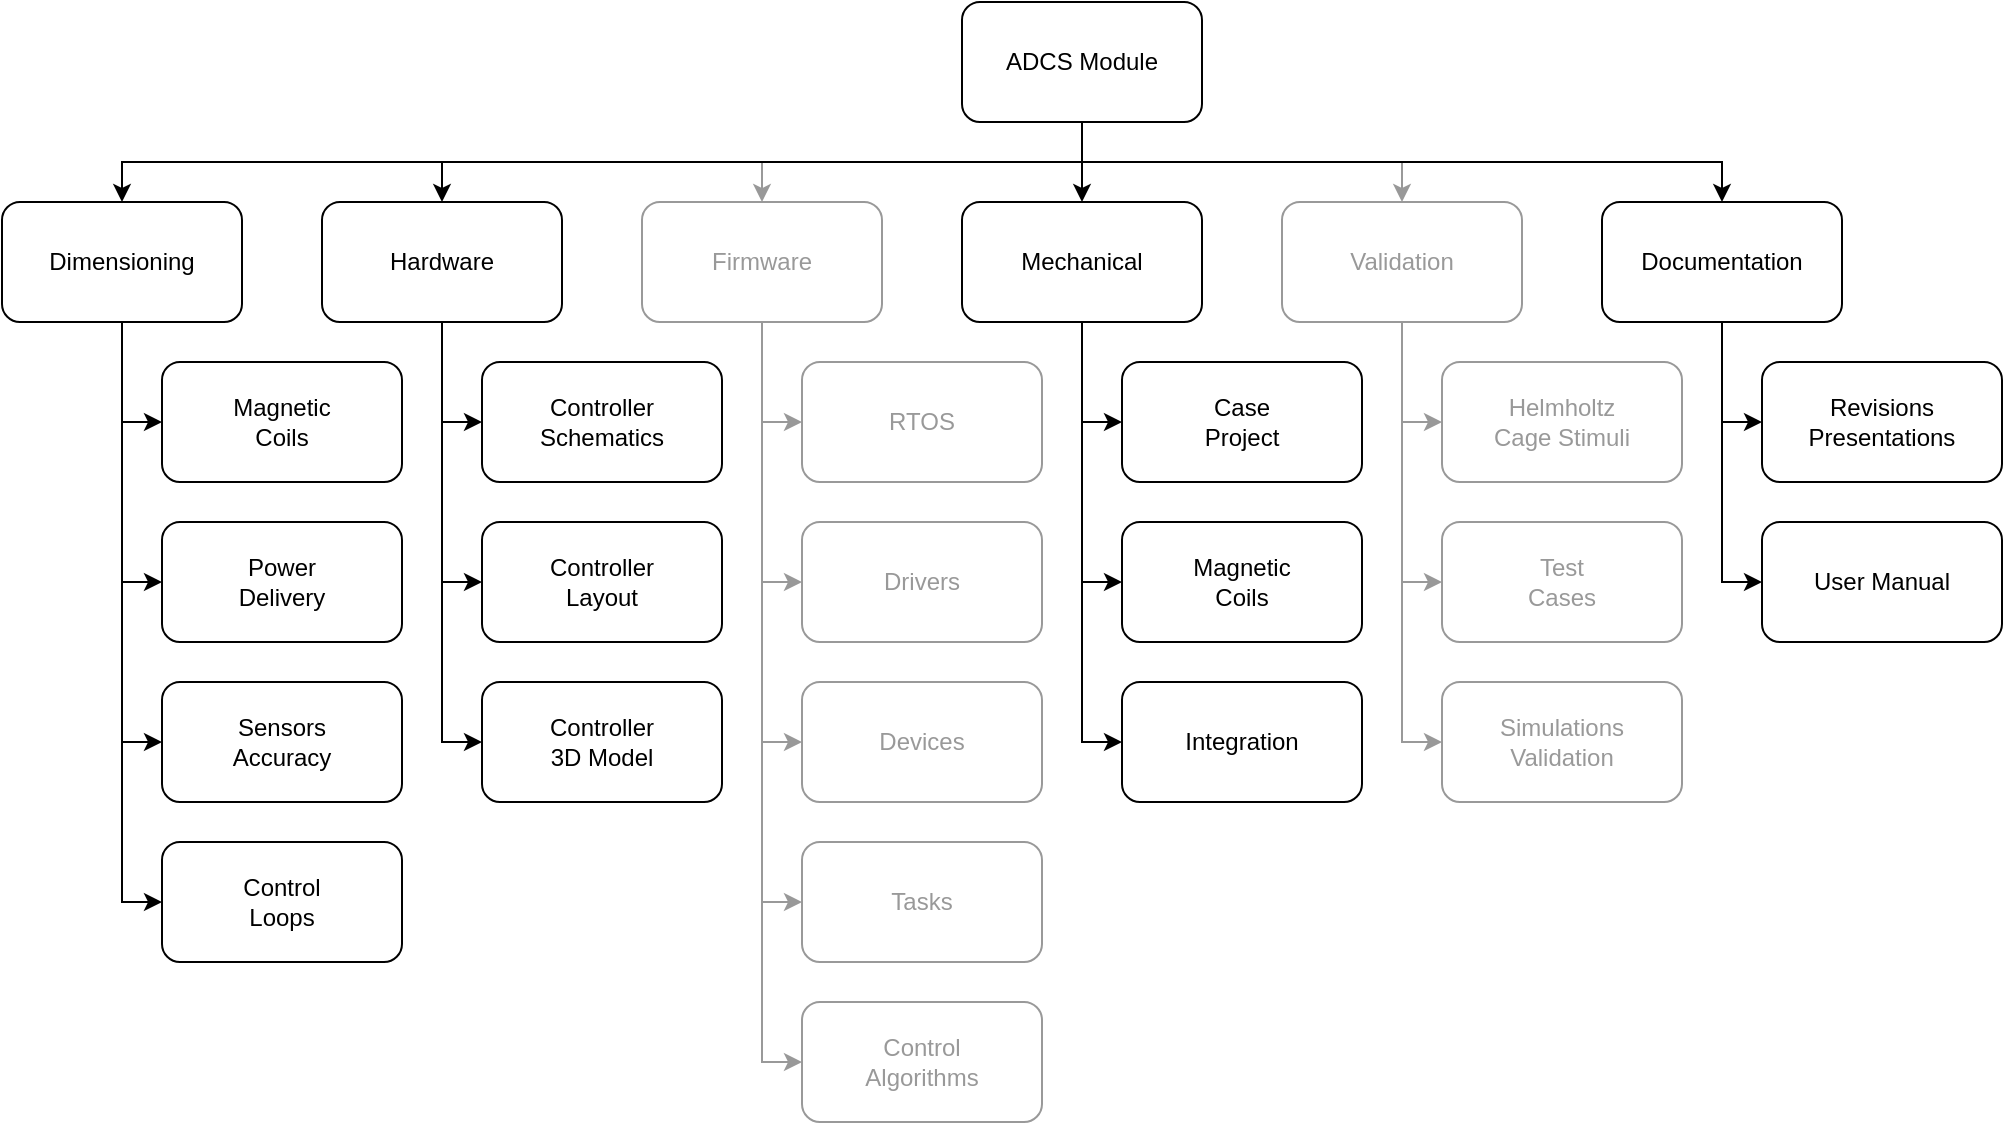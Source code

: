 <mxfile version="20.2.2" type="device"><diagram id="4dr5Hj_RP-3o1C2o8Qpe" name="Page-1"><mxGraphModel dx="4485" dy="658" grid="1" gridSize="10" guides="1" tooltips="1" connect="1" arrows="1" fold="1" page="1" pageScale="1" pageWidth="3300" pageHeight="2339" math="0" shadow="0"><root><mxCell id="0"/><mxCell id="1" parent="0"/><mxCell id="I_dsRKIhCdTK2f9Yp5_z-2" value="ADCS Module" style="rounded=1;whiteSpace=wrap;html=1;fillColor=none;" parent="1" vertex="1"><mxGeometry x="440" y="300" width="120" height="60" as="geometry"/></mxCell><mxCell id="I_dsRKIhCdTK2f9Yp5_z-3" value="Hardware" style="rounded=1;whiteSpace=wrap;html=1;fillColor=none;" parent="1" vertex="1"><mxGeometry x="120" y="400" width="120" height="60" as="geometry"/></mxCell><mxCell id="I_dsRKIhCdTK2f9Yp5_z-5" value="&lt;font color=&quot;#999999&quot;&gt;Firmware&lt;/font&gt;" style="rounded=1;whiteSpace=wrap;html=1;fillColor=none;strokeColor=#999999;" parent="1" vertex="1"><mxGeometry x="280" y="400" width="120" height="60" as="geometry"/></mxCell><mxCell id="0ZgBb_JmoNXNF7TSVepw-2" value="Mechanical" style="rounded=1;whiteSpace=wrap;html=1;fillColor=none;" parent="1" vertex="1"><mxGeometry x="440" y="400" width="120" height="60" as="geometry"/></mxCell><mxCell id="0ZgBb_JmoNXNF7TSVepw-3" value="&lt;font color=&quot;#999999&quot;&gt;Validation&lt;/font&gt;" style="rounded=1;whiteSpace=wrap;html=1;fillColor=none;strokeColor=#999999;" parent="1" vertex="1"><mxGeometry x="600" y="400" width="120" height="60" as="geometry"/></mxCell><mxCell id="0ZgBb_JmoNXNF7TSVepw-4" value="Controller&lt;br&gt;Schematics" style="rounded=1;whiteSpace=wrap;html=1;fillColor=none;" parent="1" vertex="1"><mxGeometry x="200" y="480" width="120" height="60" as="geometry"/></mxCell><mxCell id="0ZgBb_JmoNXNF7TSVepw-6" value="" style="endArrow=classic;html=1;rounded=0;exitX=0.5;exitY=1;exitDx=0;exitDy=0;entryX=0.5;entryY=0;entryDx=0;entryDy=0;strokeColor=#999999;" parent="1" source="I_dsRKIhCdTK2f9Yp5_z-2" target="I_dsRKIhCdTK2f9Yp5_z-5" edge="1"><mxGeometry width="50" height="50" relative="1" as="geometry"><mxPoint x="550" y="340" as="sourcePoint"/><mxPoint x="600" y="290" as="targetPoint"/><Array as="points"><mxPoint x="500" y="380"/><mxPoint x="340" y="380"/></Array></mxGeometry></mxCell><mxCell id="0ZgBb_JmoNXNF7TSVepw-8" value="" style="endArrow=classic;html=1;rounded=0;entryX=0.5;entryY=0;entryDx=0;entryDy=0;exitX=0.5;exitY=1;exitDx=0;exitDy=0;" parent="1" source="I_dsRKIhCdTK2f9Yp5_z-2" target="0ZgBb_JmoNXNF7TSVepw-2" edge="1"><mxGeometry width="50" height="50" relative="1" as="geometry"><mxPoint x="420" y="360" as="sourcePoint"/><mxPoint x="230" y="270" as="targetPoint"/><Array as="points"><mxPoint x="500" y="380"/></Array></mxGeometry></mxCell><mxCell id="0ZgBb_JmoNXNF7TSVepw-9" value="" style="endArrow=classic;html=1;rounded=0;entryX=0.5;entryY=0;entryDx=0;entryDy=0;exitX=0.5;exitY=1;exitDx=0;exitDy=0;strokeColor=#999999;" parent="1" source="I_dsRKIhCdTK2f9Yp5_z-2" target="0ZgBb_JmoNXNF7TSVepw-3" edge="1"><mxGeometry width="50" height="50" relative="1" as="geometry"><mxPoint x="200" y="310" as="sourcePoint"/><mxPoint x="250" y="260" as="targetPoint"/><Array as="points"><mxPoint x="500" y="380"/><mxPoint x="660" y="380"/></Array></mxGeometry></mxCell><mxCell id="0ZgBb_JmoNXNF7TSVepw-10" value="Controller&lt;br&gt;Layout" style="rounded=1;whiteSpace=wrap;html=1;fillColor=none;" parent="1" vertex="1"><mxGeometry x="200" y="560" width="120" height="60" as="geometry"/></mxCell><mxCell id="0ZgBb_JmoNXNF7TSVepw-11" value="Controller&lt;br&gt;3D Model" style="rounded=1;whiteSpace=wrap;html=1;fillColor=none;" parent="1" vertex="1"><mxGeometry x="200" y="640" width="120" height="60" as="geometry"/></mxCell><mxCell id="0ZgBb_JmoNXNF7TSVepw-12" value="&lt;font color=&quot;#999999&quot;&gt;RTOS&lt;/font&gt;" style="rounded=1;whiteSpace=wrap;html=1;fillColor=none;strokeColor=#999999;" parent="1" vertex="1"><mxGeometry x="360" y="480" width="120" height="60" as="geometry"/></mxCell><mxCell id="0ZgBb_JmoNXNF7TSVepw-13" value="Documentation" style="rounded=1;whiteSpace=wrap;html=1;fillColor=none;" parent="1" vertex="1"><mxGeometry x="760" y="400" width="120" height="60" as="geometry"/></mxCell><mxCell id="0ZgBb_JmoNXNF7TSVepw-14" value="" style="endArrow=classic;html=1;rounded=0;exitX=0.5;exitY=1;exitDx=0;exitDy=0;entryX=0.5;entryY=0;entryDx=0;entryDy=0;" parent="1" source="I_dsRKIhCdTK2f9Yp5_z-2" target="0ZgBb_JmoNXNF7TSVepw-13" edge="1"><mxGeometry width="50" height="50" relative="1" as="geometry"><mxPoint x="680" y="350" as="sourcePoint"/><mxPoint x="730" y="300" as="targetPoint"/><Array as="points"><mxPoint x="500" y="380"/><mxPoint x="820" y="380"/></Array></mxGeometry></mxCell><mxCell id="0ZgBb_JmoNXNF7TSVepw-15" value="Case&lt;br&gt;Project" style="rounded=1;whiteSpace=wrap;html=1;fillColor=none;" parent="1" vertex="1"><mxGeometry x="520" y="480" width="120" height="60" as="geometry"/></mxCell><mxCell id="0ZgBb_JmoNXNF7TSVepw-16" value="Magnetic&lt;br&gt;Coils" style="rounded=1;whiteSpace=wrap;html=1;fillColor=none;" parent="1" vertex="1"><mxGeometry x="520" y="560" width="120" height="60" as="geometry"/></mxCell><mxCell id="0ZgBb_JmoNXNF7TSVepw-17" value="&lt;font color=&quot;#999999&quot;&gt;Helmholtz&lt;br&gt;Cage Stimuli&lt;/font&gt;" style="rounded=1;whiteSpace=wrap;html=1;fillColor=none;strokeColor=#999999;" parent="1" vertex="1"><mxGeometry x="680" y="480" width="120" height="60" as="geometry"/></mxCell><mxCell id="0ZgBb_JmoNXNF7TSVepw-18" value="&lt;span style=&quot;color: rgb(153, 153, 153);&quot;&gt;Test &lt;br&gt;Cases&lt;/span&gt;" style="rounded=1;whiteSpace=wrap;html=1;fillColor=none;strokeColor=#999999;" parent="1" vertex="1"><mxGeometry x="680" y="560" width="120" height="60" as="geometry"/></mxCell><mxCell id="0ZgBb_JmoNXNF7TSVepw-19" value="&lt;font color=&quot;#999999&quot;&gt;Drivers&lt;/font&gt;" style="rounded=1;whiteSpace=wrap;html=1;fillColor=none;strokeColor=#999999;" parent="1" vertex="1"><mxGeometry x="360" y="560" width="120" height="60" as="geometry"/></mxCell><mxCell id="0ZgBb_JmoNXNF7TSVepw-20" value="&lt;font color=&quot;#999999&quot;&gt;Devices&lt;/font&gt;" style="rounded=1;whiteSpace=wrap;html=1;fillColor=none;strokeColor=#999999;" parent="1" vertex="1"><mxGeometry x="360" y="640" width="120" height="60" as="geometry"/></mxCell><mxCell id="0ZgBb_JmoNXNF7TSVepw-21" value="&lt;font color=&quot;#999999&quot;&gt;Tasks&lt;/font&gt;" style="rounded=1;whiteSpace=wrap;html=1;fillColor=none;strokeColor=#999999;" parent="1" vertex="1"><mxGeometry x="360" y="720" width="120" height="60" as="geometry"/></mxCell><mxCell id="0ZgBb_JmoNXNF7TSVepw-22" value="" style="endArrow=classic;html=1;rounded=0;entryX=0;entryY=0.5;entryDx=0;entryDy=0;exitX=0.5;exitY=1;exitDx=0;exitDy=0;" parent="1" source="I_dsRKIhCdTK2f9Yp5_z-3" target="0ZgBb_JmoNXNF7TSVepw-4" edge="1"><mxGeometry width="50" height="50" relative="1" as="geometry"><mxPoint x="30" y="560" as="sourcePoint"/><mxPoint x="80" y="510" as="targetPoint"/><Array as="points"><mxPoint x="180" y="510"/></Array></mxGeometry></mxCell><mxCell id="0ZgBb_JmoNXNF7TSVepw-23" value="" style="endArrow=classic;html=1;rounded=0;entryX=0;entryY=0.5;entryDx=0;entryDy=0;exitX=0.5;exitY=1;exitDx=0;exitDy=0;" parent="1" source="I_dsRKIhCdTK2f9Yp5_z-3" target="0ZgBb_JmoNXNF7TSVepw-10" edge="1"><mxGeometry width="50" height="50" relative="1" as="geometry"><mxPoint x="70" y="610" as="sourcePoint"/><mxPoint x="120" y="560" as="targetPoint"/><Array as="points"><mxPoint x="180" y="590"/></Array></mxGeometry></mxCell><mxCell id="0ZgBb_JmoNXNF7TSVepw-24" value="" style="endArrow=classic;html=1;rounded=0;entryX=0;entryY=0.5;entryDx=0;entryDy=0;" parent="1" source="I_dsRKIhCdTK2f9Yp5_z-3" target="0ZgBb_JmoNXNF7TSVepw-11" edge="1"><mxGeometry width="50" height="50" relative="1" as="geometry"><mxPoint y="630" as="sourcePoint"/><mxPoint x="50" y="580" as="targetPoint"/><Array as="points"><mxPoint x="180" y="670"/></Array></mxGeometry></mxCell><mxCell id="0ZgBb_JmoNXNF7TSVepw-25" value="" style="endArrow=classic;html=1;rounded=0;entryX=0;entryY=0.5;entryDx=0;entryDy=0;exitX=0.5;exitY=1;exitDx=0;exitDy=0;strokeColor=#999999;" parent="1" source="I_dsRKIhCdTK2f9Yp5_z-5" target="0ZgBb_JmoNXNF7TSVepw-12" edge="1"><mxGeometry width="50" height="50" relative="1" as="geometry"><mxPoint x="90" y="570" as="sourcePoint"/><mxPoint x="140" y="520" as="targetPoint"/><Array as="points"><mxPoint x="340" y="510"/></Array></mxGeometry></mxCell><mxCell id="0ZgBb_JmoNXNF7TSVepw-26" value="" style="endArrow=classic;html=1;rounded=0;entryX=0;entryY=0.5;entryDx=0;entryDy=0;exitX=0.5;exitY=1;exitDx=0;exitDy=0;strokeColor=#999999;" parent="1" source="I_dsRKIhCdTK2f9Yp5_z-5" target="0ZgBb_JmoNXNF7TSVepw-19" edge="1"><mxGeometry width="50" height="50" relative="1" as="geometry"><mxPoint x="110" y="590" as="sourcePoint"/><mxPoint x="160" y="540" as="targetPoint"/><Array as="points"><mxPoint x="340" y="590"/></Array></mxGeometry></mxCell><mxCell id="0ZgBb_JmoNXNF7TSVepw-27" value="" style="endArrow=classic;html=1;rounded=0;entryX=0;entryY=0.5;entryDx=0;entryDy=0;exitX=0.5;exitY=1;exitDx=0;exitDy=0;strokeColor=#999999;" parent="1" source="I_dsRKIhCdTK2f9Yp5_z-5" target="0ZgBb_JmoNXNF7TSVepw-20" edge="1"><mxGeometry width="50" height="50" relative="1" as="geometry"><mxPoint x="90" y="650" as="sourcePoint"/><mxPoint x="140" y="600" as="targetPoint"/><Array as="points"><mxPoint x="340" y="670"/></Array></mxGeometry></mxCell><mxCell id="0ZgBb_JmoNXNF7TSVepw-28" value="" style="endArrow=classic;html=1;rounded=0;entryX=0;entryY=0.5;entryDx=0;entryDy=0;exitX=0.5;exitY=1;exitDx=0;exitDy=0;strokeColor=#999999;" parent="1" source="I_dsRKIhCdTK2f9Yp5_z-5" target="0ZgBb_JmoNXNF7TSVepw-21" edge="1"><mxGeometry width="50" height="50" relative="1" as="geometry"><mxPoint x="70" y="780" as="sourcePoint"/><mxPoint x="120" y="730" as="targetPoint"/><Array as="points"><mxPoint x="340" y="750"/></Array></mxGeometry></mxCell><mxCell id="0ZgBb_JmoNXNF7TSVepw-29" value="" style="endArrow=classic;html=1;rounded=0;exitX=0.5;exitY=1;exitDx=0;exitDy=0;entryX=0;entryY=0.5;entryDx=0;entryDy=0;" parent="1" source="0ZgBb_JmoNXNF7TSVepw-2" target="0ZgBb_JmoNXNF7TSVepw-15" edge="1"><mxGeometry width="50" height="50" relative="1" as="geometry"><mxPoint x="550" y="700" as="sourcePoint"/><mxPoint x="600" y="650" as="targetPoint"/><Array as="points"><mxPoint x="500" y="510"/></Array></mxGeometry></mxCell><mxCell id="0ZgBb_JmoNXNF7TSVepw-30" value="" style="endArrow=classic;html=1;rounded=0;exitX=0.5;exitY=1;exitDx=0;exitDy=0;entryX=0;entryY=0.5;entryDx=0;entryDy=0;" parent="1" source="0ZgBb_JmoNXNF7TSVepw-2" target="0ZgBb_JmoNXNF7TSVepw-16" edge="1"><mxGeometry width="50" height="50" relative="1" as="geometry"><mxPoint x="510" y="710" as="sourcePoint"/><mxPoint x="560" y="660" as="targetPoint"/><Array as="points"><mxPoint x="500" y="590"/></Array></mxGeometry></mxCell><mxCell id="0ZgBb_JmoNXNF7TSVepw-31" value="" style="endArrow=classic;html=1;rounded=0;exitX=0.5;exitY=1;exitDx=0;exitDy=0;entryX=0;entryY=0.5;entryDx=0;entryDy=0;strokeColor=#999999;" parent="1" source="0ZgBb_JmoNXNF7TSVepw-3" target="0ZgBb_JmoNXNF7TSVepw-17" edge="1"><mxGeometry width="50" height="50" relative="1" as="geometry"><mxPoint x="620" y="710" as="sourcePoint"/><mxPoint x="670" y="660" as="targetPoint"/><Array as="points"><mxPoint x="660" y="510"/></Array></mxGeometry></mxCell><mxCell id="0ZgBb_JmoNXNF7TSVepw-32" value="" style="endArrow=classic;html=1;rounded=0;entryX=0;entryY=0.5;entryDx=0;entryDy=0;strokeColor=#999999;" parent="1" target="0ZgBb_JmoNXNF7TSVepw-18" edge="1"><mxGeometry width="50" height="50" relative="1" as="geometry"><mxPoint x="660" y="460" as="sourcePoint"/><mxPoint x="590" y="660" as="targetPoint"/><Array as="points"><mxPoint x="660" y="590"/></Array></mxGeometry></mxCell><mxCell id="0ZgBb_JmoNXNF7TSVepw-33" value="Revisions&lt;br&gt;Presentations" style="rounded=1;whiteSpace=wrap;html=1;fillColor=none;" parent="1" vertex="1"><mxGeometry x="840" y="480" width="120" height="60" as="geometry"/></mxCell><mxCell id="0ZgBb_JmoNXNF7TSVepw-34" value="" style="endArrow=classic;html=1;rounded=0;exitX=0.5;exitY=1;exitDx=0;exitDy=0;entryX=0;entryY=0.5;entryDx=0;entryDy=0;" parent="1" source="0ZgBb_JmoNXNF7TSVepw-13" target="0ZgBb_JmoNXNF7TSVepw-33" edge="1"><mxGeometry width="50" height="50" relative="1" as="geometry"><mxPoint x="800" y="630" as="sourcePoint"/><mxPoint x="850" y="580" as="targetPoint"/><Array as="points"><mxPoint x="820" y="510"/></Array></mxGeometry></mxCell><mxCell id="0ZgBb_JmoNXNF7TSVepw-35" value="User Manual" style="rounded=1;whiteSpace=wrap;html=1;fillColor=none;" parent="1" vertex="1"><mxGeometry x="840" y="560" width="120" height="60" as="geometry"/></mxCell><mxCell id="0ZgBb_JmoNXNF7TSVepw-36" value="" style="endArrow=classic;html=1;rounded=0;entryX=0;entryY=0.5;entryDx=0;entryDy=0;exitX=0.5;exitY=1;exitDx=0;exitDy=0;" parent="1" source="0ZgBb_JmoNXNF7TSVepw-13" target="0ZgBb_JmoNXNF7TSVepw-35" edge="1"><mxGeometry width="50" height="50" relative="1" as="geometry"><mxPoint x="750" y="710" as="sourcePoint"/><mxPoint x="800" y="660" as="targetPoint"/><Array as="points"><mxPoint x="820" y="590"/></Array></mxGeometry></mxCell><mxCell id="8GxHB061EM6j5b08ndyE-1" value="" style="endArrow=classic;html=1;rounded=0;exitX=0.5;exitY=1;exitDx=0;exitDy=0;entryX=0.5;entryY=0;entryDx=0;entryDy=0;" edge="1" parent="1"><mxGeometry width="50" height="50" relative="1" as="geometry"><mxPoint x="500" y="360" as="sourcePoint"/><mxPoint x="180" y="400" as="targetPoint"/><Array as="points"><mxPoint x="500" y="380"/><mxPoint x="180" y="380"/></Array></mxGeometry></mxCell><mxCell id="8GxHB061EM6j5b08ndyE-4" value="Dimensioning" style="rounded=1;whiteSpace=wrap;html=1;fillColor=none;" vertex="1" parent="1"><mxGeometry x="-40" y="400" width="120" height="60" as="geometry"/></mxCell><mxCell id="8GxHB061EM6j5b08ndyE-5" value="Magnetic&lt;br&gt;Coils" style="rounded=1;whiteSpace=wrap;html=1;fillColor=none;" vertex="1" parent="1"><mxGeometry x="40" y="480" width="120" height="60" as="geometry"/></mxCell><mxCell id="8GxHB061EM6j5b08ndyE-6" value="Power&lt;br&gt;Delivery" style="rounded=1;whiteSpace=wrap;html=1;fillColor=none;" vertex="1" parent="1"><mxGeometry x="40" y="560" width="120" height="60" as="geometry"/></mxCell><mxCell id="8GxHB061EM6j5b08ndyE-7" value="Sensors&lt;br&gt;Accuracy" style="rounded=1;whiteSpace=wrap;html=1;fillColor=none;" vertex="1" parent="1"><mxGeometry x="40" y="640" width="120" height="60" as="geometry"/></mxCell><mxCell id="8GxHB061EM6j5b08ndyE-8" value="" style="endArrow=classic;html=1;rounded=0;entryX=0;entryY=0.5;entryDx=0;entryDy=0;exitX=0.5;exitY=1;exitDx=0;exitDy=0;" edge="1" parent="1" source="8GxHB061EM6j5b08ndyE-4" target="8GxHB061EM6j5b08ndyE-5"><mxGeometry width="50" height="50" relative="1" as="geometry"><mxPoint x="-130" y="560" as="sourcePoint"/><mxPoint x="-80" y="510" as="targetPoint"/><Array as="points"><mxPoint x="20" y="510"/></Array></mxGeometry></mxCell><mxCell id="8GxHB061EM6j5b08ndyE-9" value="" style="endArrow=classic;html=1;rounded=0;entryX=0;entryY=0.5;entryDx=0;entryDy=0;exitX=0.5;exitY=1;exitDx=0;exitDy=0;" edge="1" parent="1" source="8GxHB061EM6j5b08ndyE-4" target="8GxHB061EM6j5b08ndyE-6"><mxGeometry width="50" height="50" relative="1" as="geometry"><mxPoint x="-90" y="610" as="sourcePoint"/><mxPoint x="-40" y="560" as="targetPoint"/><Array as="points"><mxPoint x="20" y="590"/></Array></mxGeometry></mxCell><mxCell id="8GxHB061EM6j5b08ndyE-10" value="" style="endArrow=classic;html=1;rounded=0;entryX=0;entryY=0.5;entryDx=0;entryDy=0;" edge="1" parent="1" source="8GxHB061EM6j5b08ndyE-4" target="8GxHB061EM6j5b08ndyE-7"><mxGeometry width="50" height="50" relative="1" as="geometry"><mxPoint x="-160" y="630" as="sourcePoint"/><mxPoint x="-110" y="580" as="targetPoint"/><Array as="points"><mxPoint x="20" y="670"/></Array></mxGeometry></mxCell><mxCell id="8GxHB061EM6j5b08ndyE-11" value="" style="endArrow=classic;html=1;rounded=0;exitX=0.5;exitY=1;exitDx=0;exitDy=0;entryX=0.5;entryY=0;entryDx=0;entryDy=0;" edge="1" parent="1" source="I_dsRKIhCdTK2f9Yp5_z-2"><mxGeometry width="50" height="50" relative="1" as="geometry"><mxPoint x="340" y="360" as="sourcePoint"/><mxPoint x="20" y="400" as="targetPoint"/><Array as="points"><mxPoint x="500" y="380"/><mxPoint x="20" y="380"/></Array></mxGeometry></mxCell><mxCell id="8GxHB061EM6j5b08ndyE-12" value="Control&lt;br&gt;Loops" style="rounded=1;whiteSpace=wrap;html=1;fillColor=none;" vertex="1" parent="1"><mxGeometry x="40" y="720" width="120" height="60" as="geometry"/></mxCell><mxCell id="8GxHB061EM6j5b08ndyE-13" value="" style="endArrow=classic;html=1;rounded=0;entryX=0;entryY=0.5;entryDx=0;entryDy=0;exitX=0.5;exitY=1;exitDx=0;exitDy=0;" edge="1" parent="1" source="8GxHB061EM6j5b08ndyE-4" target="8GxHB061EM6j5b08ndyE-12"><mxGeometry width="50" height="50" relative="1" as="geometry"><mxPoint x="20" y="540" as="sourcePoint"/><mxPoint x="-110" y="660" as="targetPoint"/><Array as="points"><mxPoint x="20" y="750"/></Array></mxGeometry></mxCell><mxCell id="8GxHB061EM6j5b08ndyE-14" value="&lt;font color=&quot;#999999&quot;&gt;Control &lt;br&gt;Algorithms&lt;/font&gt;" style="rounded=1;whiteSpace=wrap;html=1;fillColor=none;strokeColor=#999999;" vertex="1" parent="1"><mxGeometry x="360" y="800" width="120" height="60" as="geometry"/></mxCell><mxCell id="8GxHB061EM6j5b08ndyE-15" value="" style="endArrow=classic;html=1;rounded=0;entryX=0;entryY=0.5;entryDx=0;entryDy=0;exitX=0.5;exitY=1;exitDx=0;exitDy=0;strokeColor=#999999;" edge="1" parent="1" target="8GxHB061EM6j5b08ndyE-14" source="I_dsRKIhCdTK2f9Yp5_z-5"><mxGeometry width="50" height="50" relative="1" as="geometry"><mxPoint x="340" y="540" as="sourcePoint"/><mxPoint x="120" y="810" as="targetPoint"/><Array as="points"><mxPoint x="340" y="830"/></Array></mxGeometry></mxCell><mxCell id="8GxHB061EM6j5b08ndyE-16" value="Integration" style="rounded=1;whiteSpace=wrap;html=1;fillColor=none;" vertex="1" parent="1"><mxGeometry x="520" y="640" width="120" height="60" as="geometry"/></mxCell><mxCell id="8GxHB061EM6j5b08ndyE-17" value="" style="endArrow=classic;html=1;rounded=0;exitX=0.5;exitY=1;exitDx=0;exitDy=0;entryX=0;entryY=0.5;entryDx=0;entryDy=0;" edge="1" parent="1" target="8GxHB061EM6j5b08ndyE-16" source="0ZgBb_JmoNXNF7TSVepw-2"><mxGeometry width="50" height="50" relative="1" as="geometry"><mxPoint x="500" y="540.0" as="sourcePoint"/><mxPoint x="560" y="740" as="targetPoint"/><Array as="points"><mxPoint x="500" y="670"/></Array></mxGeometry></mxCell><mxCell id="8GxHB061EM6j5b08ndyE-18" value="&lt;span style=&quot;color: rgb(153, 153, 153);&quot;&gt;Simulations&lt;br&gt;Validation&lt;br&gt;&lt;/span&gt;" style="rounded=1;whiteSpace=wrap;html=1;fillColor=none;strokeColor=#999999;" vertex="1" parent="1"><mxGeometry x="680" y="640" width="120" height="60" as="geometry"/></mxCell><mxCell id="8GxHB061EM6j5b08ndyE-19" value="" style="endArrow=classic;html=1;rounded=0;entryX=0;entryY=0.5;entryDx=0;entryDy=0;strokeColor=#999999;exitX=0.5;exitY=1;exitDx=0;exitDy=0;" edge="1" parent="1" target="8GxHB061EM6j5b08ndyE-18" source="0ZgBb_JmoNXNF7TSVepw-3"><mxGeometry width="50" height="50" relative="1" as="geometry"><mxPoint x="660" y="540" as="sourcePoint"/><mxPoint x="590" y="740" as="targetPoint"/><Array as="points"><mxPoint x="660" y="670"/></Array></mxGeometry></mxCell></root></mxGraphModel></diagram></mxfile>